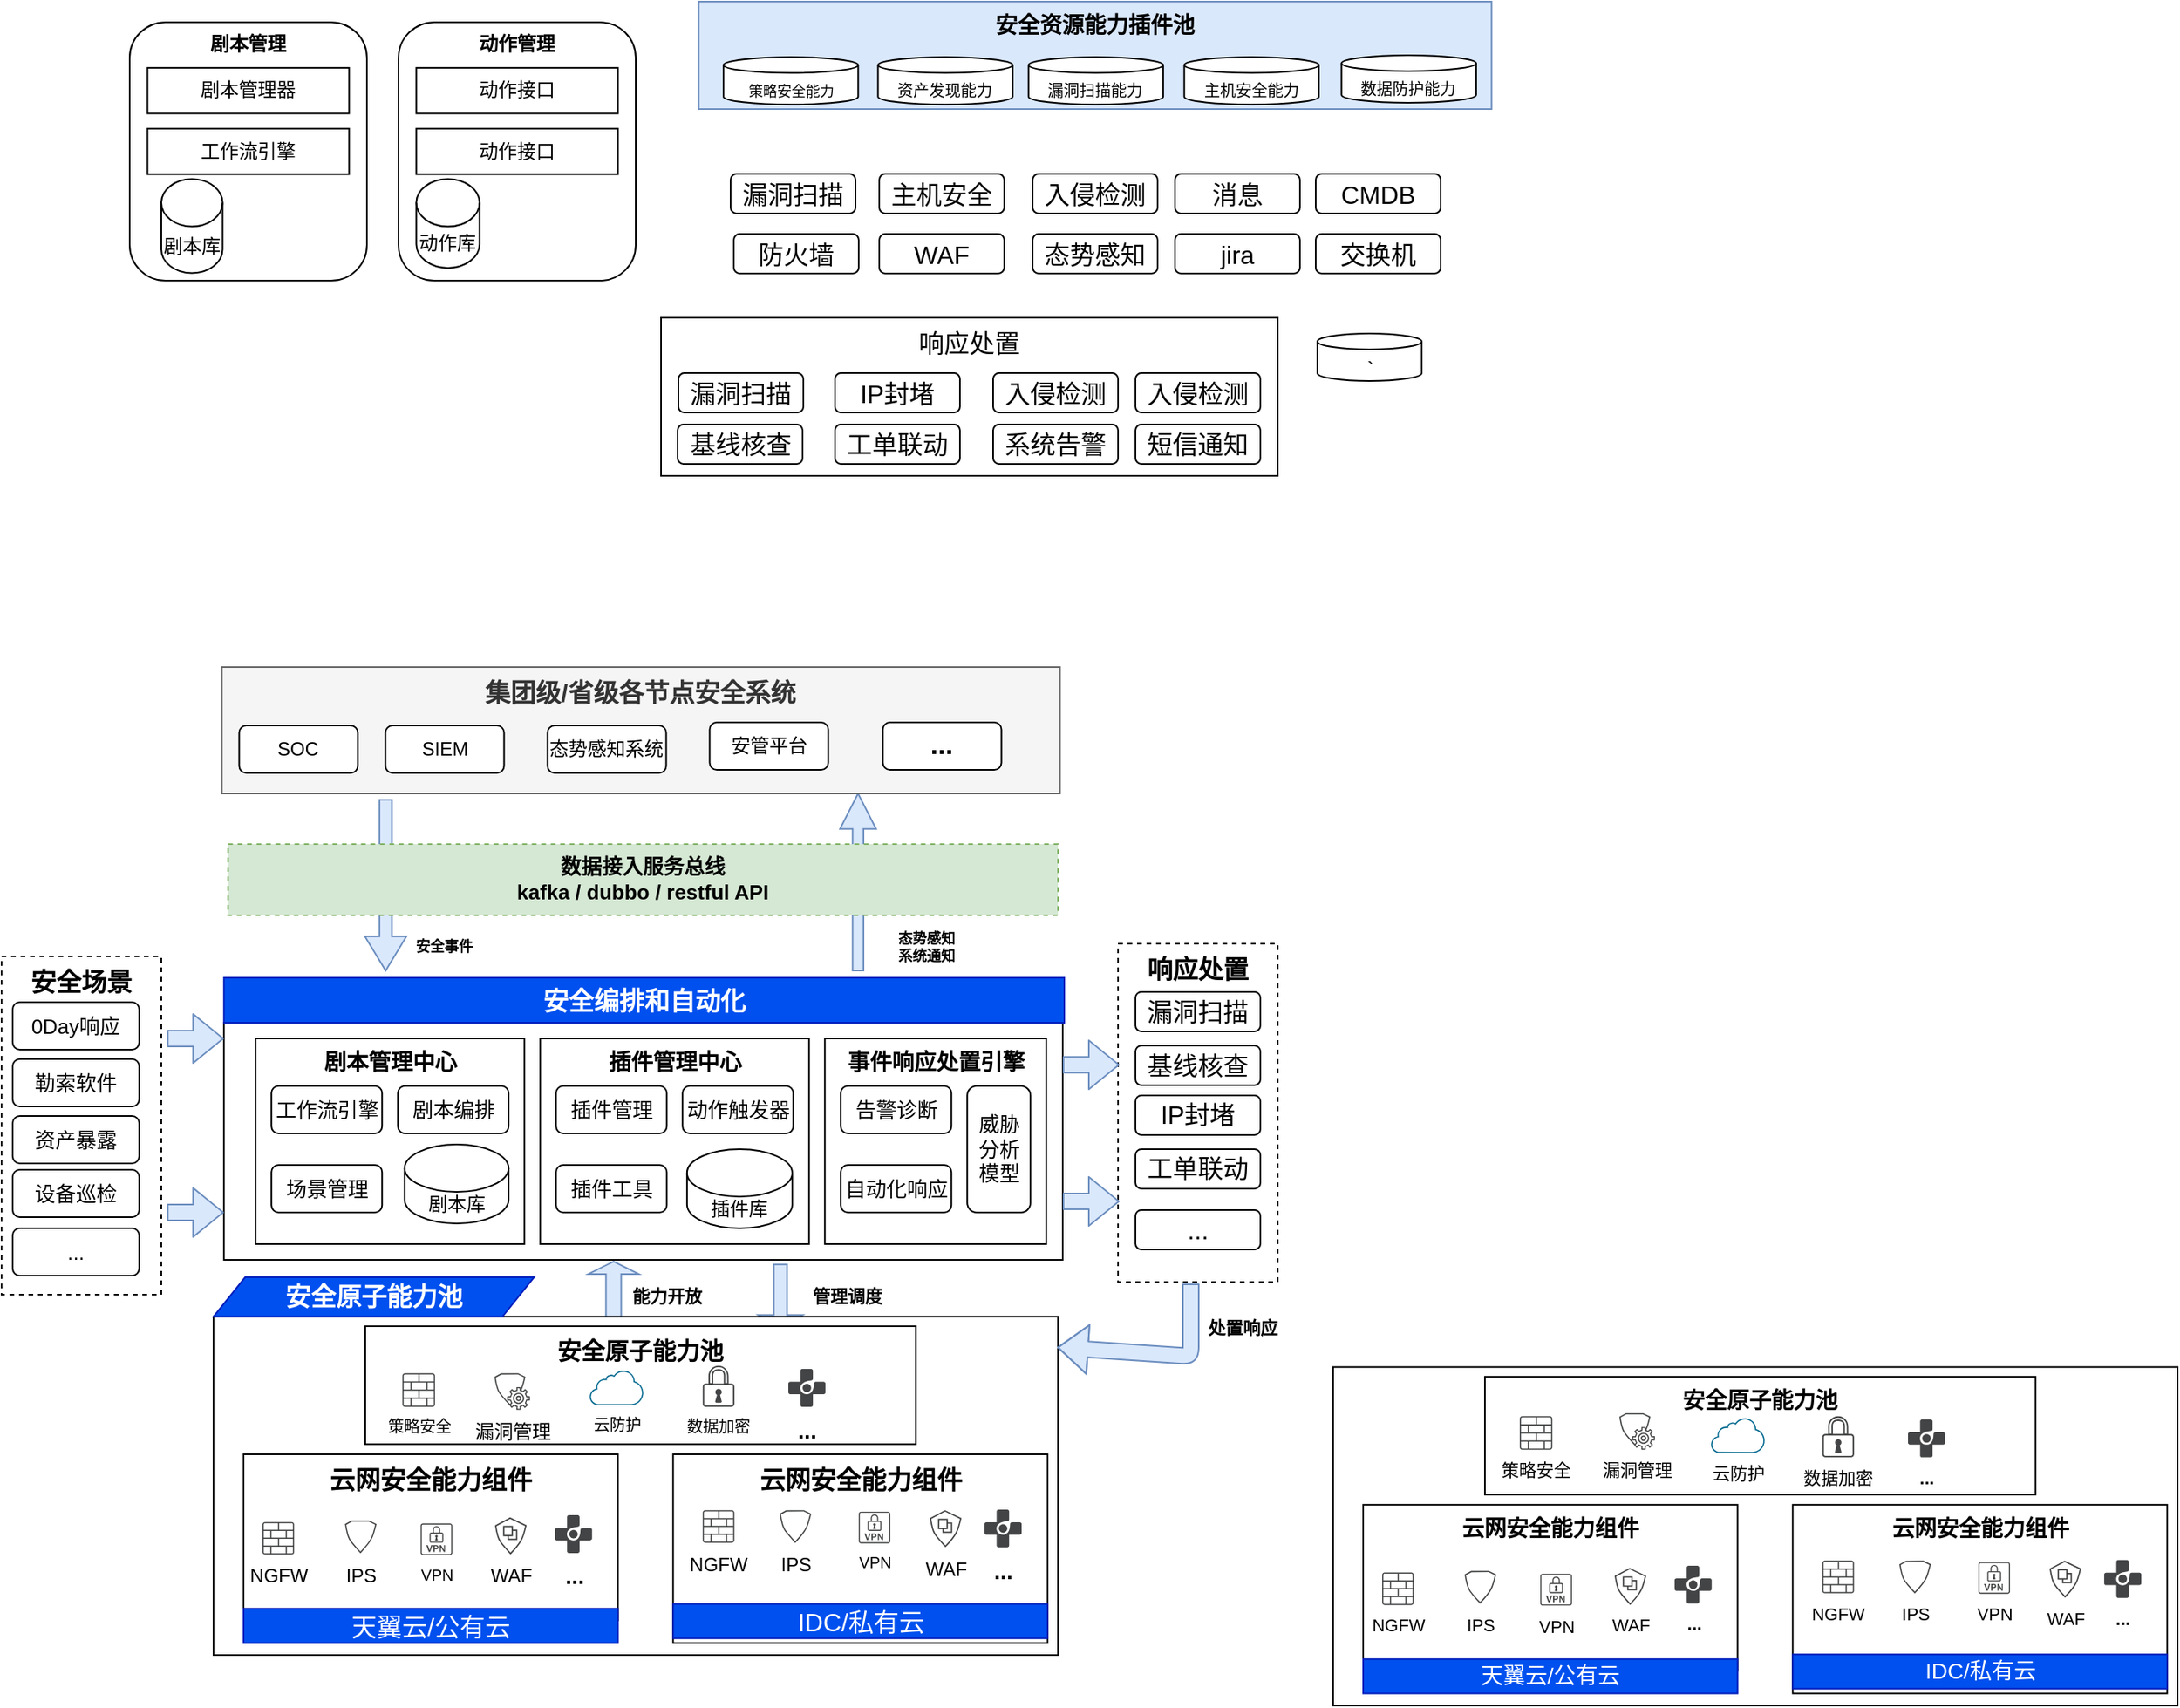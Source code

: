 <mxfile version="14.5.6" type="github">
  <diagram id="lgXi9MjqHc_8DvUxfvyU" name="Page-1">
    <mxGraphModel dx="723" dy="375" grid="0" gridSize="10" guides="1" tooltips="1" connect="1" arrows="1" fold="1" page="1" pageScale="1" pageWidth="827" pageHeight="1169" math="0" shadow="0">
      <root>
        <mxCell id="0" />
        <mxCell id="1" parent="0" />
        <mxCell id="rLhLoXW6RJOid94HNos_-45" value="响应处置" style="rounded=0;whiteSpace=wrap;html=1;fontSize=16;verticalAlign=top;dashed=1;fontStyle=1" parent="1" vertex="1">
          <mxGeometry x="725" y="651" width="101" height="214" as="geometry" />
        </mxCell>
        <mxCell id="vRhrMkSg3RcB3QoWlwg8-2" value="" style="rounded=0;whiteSpace=wrap;html=1;" parent="1" vertex="1">
          <mxGeometry x="159.62" y="701" width="530.38" height="150" as="geometry" />
        </mxCell>
        <mxCell id="vRhrMkSg3RcB3QoWlwg8-110" value="安全资源能力插件池" style="rounded=0;whiteSpace=wrap;html=1;fontSize=14;verticalAlign=top;fontStyle=1;fillColor=#dae8fc;strokeColor=#6c8ebf;" parent="1" vertex="1">
          <mxGeometry x="459.81" y="55" width="501.38" height="68" as="geometry" />
        </mxCell>
        <mxCell id="vRhrMkSg3RcB3QoWlwg8-138" value="" style="shape=singleArrow;direction=north;whiteSpace=wrap;html=1;fontSize=9;fillColor=#dae8fc;strokeColor=#6c8ebf;" parent="1" vertex="1">
          <mxGeometry x="549.18" y="556" width="22.82" height="112" as="geometry" />
        </mxCell>
        <mxCell id="vRhrMkSg3RcB3QoWlwg8-133" value="" style="shape=singleArrow;direction=south;whiteSpace=wrap;html=1;fontSize=9;fillColor=#dae8fc;strokeColor=#6c8ebf;" parent="1" vertex="1">
          <mxGeometry x="248.75" y="560" width="26.25" height="108" as="geometry" />
        </mxCell>
        <mxCell id="vRhrMkSg3RcB3QoWlwg8-141" value="数据接入服务总线&lt;br&gt;kafka / dubbo / restful API" style="rounded=0;whiteSpace=wrap;html=1;fontSize=13;align=center;fillColor=#d5e8d4;strokeColor=#82b366;fontStyle=1;verticalAlign=top;dashed=1;" parent="1" vertex="1">
          <mxGeometry x="162.25" y="588" width="524.75" height="45" as="geometry" />
        </mxCell>
        <mxCell id="vRhrMkSg3RcB3QoWlwg8-28" value="响应处置" style="rounded=0;whiteSpace=wrap;html=1;fontSize=16;verticalAlign=top;" parent="1" vertex="1">
          <mxGeometry x="436" y="255" width="390" height="100" as="geometry" />
        </mxCell>
        <mxCell id="vRhrMkSg3RcB3QoWlwg8-36" value="&lt;b style=&quot;font-size: 10px;&quot;&gt;```&lt;/b&gt;" style="strokeWidth=1;html=1;shape=mxgraph.flowchart.database;whiteSpace=wrap;fontSize=10;verticalAlign=bottom;" parent="1" vertex="1">
          <mxGeometry x="851" y="265" width="66" height="30" as="geometry" />
        </mxCell>
        <mxCell id="vRhrMkSg3RcB3QoWlwg8-37" value="漏洞扫描" style="rounded=1;whiteSpace=wrap;html=1;fontSize=16;" parent="1" vertex="1">
          <mxGeometry x="447" y="290" width="79" height="25" as="geometry" />
        </mxCell>
        <mxCell id="vRhrMkSg3RcB3QoWlwg8-38" value="基线核查" style="rounded=1;whiteSpace=wrap;html=1;fontSize=16;" parent="1" vertex="1">
          <mxGeometry x="446.5" y="322.5" width="79" height="25" as="geometry" />
        </mxCell>
        <mxCell id="vRhrMkSg3RcB3QoWlwg8-39" value="IP封堵" style="rounded=1;whiteSpace=wrap;html=1;fontSize=16;" parent="1" vertex="1">
          <mxGeometry x="546" y="290" width="79" height="25" as="geometry" />
        </mxCell>
        <mxCell id="vRhrMkSg3RcB3QoWlwg8-40" value="工单联动" style="rounded=1;whiteSpace=wrap;html=1;fontSize=16;" parent="1" vertex="1">
          <mxGeometry x="546" y="322.5" width="79" height="25" as="geometry" />
        </mxCell>
        <mxCell id="vRhrMkSg3RcB3QoWlwg8-42" value="入侵检测" style="rounded=1;whiteSpace=wrap;html=1;fontSize=16;" parent="1" vertex="1">
          <mxGeometry x="646" y="290" width="79" height="25" as="geometry" />
        </mxCell>
        <mxCell id="vRhrMkSg3RcB3QoWlwg8-43" value="系统告警" style="rounded=1;whiteSpace=wrap;html=1;fontSize=16;" parent="1" vertex="1">
          <mxGeometry x="646" y="322.5" width="79" height="25" as="geometry" />
        </mxCell>
        <mxCell id="vRhrMkSg3RcB3QoWlwg8-44" value="入侵检测" style="rounded=1;whiteSpace=wrap;html=1;fontSize=16;" parent="1" vertex="1">
          <mxGeometry x="736" y="290" width="79" height="25" as="geometry" />
        </mxCell>
        <mxCell id="vRhrMkSg3RcB3QoWlwg8-46" value="漏洞扫描" style="rounded=1;whiteSpace=wrap;html=1;fontSize=16;" parent="1" vertex="1">
          <mxGeometry x="480" y="164" width="79" height="25" as="geometry" />
        </mxCell>
        <mxCell id="vRhrMkSg3RcB3QoWlwg8-47" value="主机安全" style="rounded=1;whiteSpace=wrap;html=1;fontSize=16;" parent="1" vertex="1">
          <mxGeometry x="574" y="164" width="79" height="25" as="geometry" />
        </mxCell>
        <mxCell id="vRhrMkSg3RcB3QoWlwg8-48" value="入侵检测" style="rounded=1;whiteSpace=wrap;html=1;fontSize=16;" parent="1" vertex="1">
          <mxGeometry x="671" y="164" width="79" height="25" as="geometry" />
        </mxCell>
        <mxCell id="vRhrMkSg3RcB3QoWlwg8-49" value="消息" style="rounded=1;whiteSpace=wrap;html=1;fontSize=16;" parent="1" vertex="1">
          <mxGeometry x="761" y="164" width="79" height="25" as="geometry" />
        </mxCell>
        <mxCell id="vRhrMkSg3RcB3QoWlwg8-50" value="CMDB" style="rounded=1;whiteSpace=wrap;html=1;fontSize=16;" parent="1" vertex="1">
          <mxGeometry x="850" y="164" width="79" height="25" as="geometry" />
        </mxCell>
        <mxCell id="vRhrMkSg3RcB3QoWlwg8-51" value="防火墙" style="rounded=1;whiteSpace=wrap;html=1;fontSize=16;" parent="1" vertex="1">
          <mxGeometry x="482" y="202" width="79" height="25" as="geometry" />
        </mxCell>
        <mxCell id="vRhrMkSg3RcB3QoWlwg8-52" value="WAF" style="rounded=1;whiteSpace=wrap;html=1;fontSize=16;" parent="1" vertex="1">
          <mxGeometry x="574" y="202" width="79" height="25" as="geometry" />
        </mxCell>
        <mxCell id="vRhrMkSg3RcB3QoWlwg8-53" value="态势感知" style="rounded=1;whiteSpace=wrap;html=1;fontSize=16;" parent="1" vertex="1">
          <mxGeometry x="671" y="202" width="79" height="25" as="geometry" />
        </mxCell>
        <mxCell id="vRhrMkSg3RcB3QoWlwg8-54" value="jira" style="rounded=1;whiteSpace=wrap;html=1;fontSize=16;" parent="1" vertex="1">
          <mxGeometry x="761" y="202" width="79" height="25" as="geometry" />
        </mxCell>
        <mxCell id="vRhrMkSg3RcB3QoWlwg8-55" value="交换机" style="rounded=1;whiteSpace=wrap;html=1;fontSize=16;" parent="1" vertex="1">
          <mxGeometry x="850" y="202" width="79" height="25" as="geometry" />
        </mxCell>
        <mxCell id="vRhrMkSg3RcB3QoWlwg8-56" value="短信通知" style="rounded=1;whiteSpace=wrap;html=1;fontSize=16;" parent="1" vertex="1">
          <mxGeometry x="736" y="322.5" width="79" height="25" as="geometry" />
        </mxCell>
        <mxCell id="vRhrMkSg3RcB3QoWlwg8-5" value="剧本管理" style="rounded=1;whiteSpace=wrap;html=1;verticalAlign=top;fontStyle=1" parent="1" vertex="1">
          <mxGeometry x="100" y="68.077" width="150" height="163.462" as="geometry" />
        </mxCell>
        <mxCell id="vRhrMkSg3RcB3QoWlwg8-6" value="剧本管理器" style="rounded=0;whiteSpace=wrap;html=1;" parent="1" vertex="1">
          <mxGeometry x="111.25" y="96.923" width="127.5" height="28.846" as="geometry" />
        </mxCell>
        <mxCell id="vRhrMkSg3RcB3QoWlwg8-7" value="工作流引擎" style="rounded=0;whiteSpace=wrap;html=1;" parent="1" vertex="1">
          <mxGeometry x="111.25" y="135.385" width="127.5" height="28.846" as="geometry" />
        </mxCell>
        <mxCell id="vRhrMkSg3RcB3QoWlwg8-15" value="剧本库" style="shape=cylinder3;whiteSpace=wrap;html=1;boundedLbl=1;backgroundOutline=1;size=15;" parent="1" vertex="1">
          <mxGeometry x="120" y="167.31" width="38.75" height="59.42" as="geometry" />
        </mxCell>
        <mxCell id="vRhrMkSg3RcB3QoWlwg8-16" value="动作管理" style="rounded=1;whiteSpace=wrap;html=1;verticalAlign=top;fontStyle=1" parent="1" vertex="1">
          <mxGeometry x="270" y="68.077" width="150" height="163.462" as="geometry" />
        </mxCell>
        <mxCell id="vRhrMkSg3RcB3QoWlwg8-18" value="动作接口" style="rounded=0;whiteSpace=wrap;html=1;" parent="1" vertex="1">
          <mxGeometry x="281.25" y="135.385" width="127.5" height="28.846" as="geometry" />
        </mxCell>
        <mxCell id="vRhrMkSg3RcB3QoWlwg8-19" value="动作库" style="shape=cylinder3;whiteSpace=wrap;html=1;boundedLbl=1;backgroundOutline=1;size=15;" parent="1" vertex="1">
          <mxGeometry x="281.25" y="167.31" width="40" height="56.15" as="geometry" />
        </mxCell>
        <mxCell id="vRhrMkSg3RcB3QoWlwg8-20" value="动作接口" style="rounded=0;whiteSpace=wrap;html=1;" parent="1" vertex="1">
          <mxGeometry x="281.25" y="96.923" width="127.5" height="28.846" as="geometry" />
        </mxCell>
        <mxCell id="vRhrMkSg3RcB3QoWlwg8-120" value="&lt;span style=&quot;font-size: 16px;&quot;&gt;集团级/省级各节点安全系统&lt;/span&gt;" style="rounded=0;whiteSpace=wrap;html=1;fillColor=#f5f5f5;strokeColor=#666666;fontColor=#333333;verticalAlign=top;fontSize=16;fontStyle=1" parent="1" vertex="1">
          <mxGeometry x="158.25" y="476" width="530" height="80" as="geometry" />
        </mxCell>
        <mxCell id="vRhrMkSg3RcB3QoWlwg8-123" value="" style="shape=singleArrow;direction=south;whiteSpace=wrap;html=1;fontSize=9;fillColor=#dae8fc;strokeColor=#6c8ebf;" parent="1" vertex="1">
          <mxGeometry x="497.5" y="853.92" width="28" height="40" as="geometry" />
        </mxCell>
        <mxCell id="vRhrMkSg3RcB3QoWlwg8-129" value="" style="shape=singleArrow;direction=north;whiteSpace=wrap;html=1;fontSize=9;fillColor=#dae8fc;strokeColor=#6c8ebf;" parent="1" vertex="1">
          <mxGeometry x="390" y="852" width="32" height="40" as="geometry" />
        </mxCell>
        <mxCell id="vRhrMkSg3RcB3QoWlwg8-64" value="&lt;font style=&quot;font-size: 11px&quot;&gt;管理调度&lt;br&gt;&lt;/font&gt;" style="text;html=1;strokeColor=none;fillColor=none;align=center;verticalAlign=middle;whiteSpace=wrap;rounded=0;fontSize=16;fontStyle=1" parent="1" vertex="1">
          <mxGeometry x="515" y="861.5" width="77.5" height="21.5" as="geometry" />
        </mxCell>
        <mxCell id="vRhrMkSg3RcB3QoWlwg8-131" value="&lt;span style=&quot;font-size: 11px&quot;&gt;能力开放&lt;/span&gt;" style="text;html=1;strokeColor=none;fillColor=none;align=center;verticalAlign=middle;whiteSpace=wrap;rounded=0;fontSize=16;fontStyle=1" parent="1" vertex="1">
          <mxGeometry x="401" y="862" width="78" height="20" as="geometry" />
        </mxCell>
        <mxCell id="vRhrMkSg3RcB3QoWlwg8-134" value="安全事件" style="text;html=1;strokeColor=none;fillColor=none;align=center;verticalAlign=middle;whiteSpace=wrap;rounded=0;dashed=1;fontSize=9;fontStyle=1" parent="1" vertex="1">
          <mxGeometry x="269.25" y="643" width="60" height="20" as="geometry" />
        </mxCell>
        <mxCell id="vRhrMkSg3RcB3QoWlwg8-139" value="态势感知&lt;br&gt;系统通知" style="text;html=1;strokeColor=none;fillColor=none;align=center;verticalAlign=middle;whiteSpace=wrap;rounded=0;dashed=1;fontSize=9;fontStyle=1" parent="1" vertex="1">
          <mxGeometry x="574.25" y="643" width="60" height="20" as="geometry" />
        </mxCell>
        <mxCell id="vRhrMkSg3RcB3QoWlwg8-145" value="SOC" style="rounded=1;whiteSpace=wrap;html=1;fontSize=12;align=center;" parent="1" vertex="1">
          <mxGeometry x="169.25" y="513" width="75" height="30" as="geometry" />
        </mxCell>
        <mxCell id="vRhrMkSg3RcB3QoWlwg8-146" value="SIEM" style="rounded=1;whiteSpace=wrap;html=1;fontSize=12;align=center;" parent="1" vertex="1">
          <mxGeometry x="261.75" y="513" width="75" height="30" as="geometry" />
        </mxCell>
        <mxCell id="vRhrMkSg3RcB3QoWlwg8-147" value="态势感知系统" style="rounded=1;whiteSpace=wrap;html=1;fontSize=12;align=center;" parent="1" vertex="1">
          <mxGeometry x="364.25" y="513" width="75" height="30" as="geometry" />
        </mxCell>
        <mxCell id="vRhrMkSg3RcB3QoWlwg8-148" value="&lt;b&gt;&lt;font style=&quot;font-size: 17px&quot;&gt;...&lt;/font&gt;&lt;/b&gt;" style="rounded=1;whiteSpace=wrap;html=1;fontSize=12;align=center;" parent="1" vertex="1">
          <mxGeometry x="576.25" y="511" width="75" height="30" as="geometry" />
        </mxCell>
        <mxCell id="vRhrMkSg3RcB3QoWlwg8-149" value="安管平台" style="rounded=1;whiteSpace=wrap;html=1;fontSize=12;align=center;" parent="1" vertex="1">
          <mxGeometry x="466.75" y="511" width="75" height="30" as="geometry" />
        </mxCell>
        <mxCell id="vRhrMkSg3RcB3QoWlwg8-3" value="&lt;b&gt;安全编排和自动化&lt;/b&gt;" style="rounded=0;whiteSpace=wrap;html=1;fillColor=#0050ef;strokeColor=#001DBC;fontColor=#ffffff;fontSize=16;" parent="1" vertex="1">
          <mxGeometry x="159.62" y="672.54" width="531.38" height="28.46" as="geometry" />
        </mxCell>
        <mxCell id="vRhrMkSg3RcB3QoWlwg8-153" value="剧本管理中心" style="rounded=0;whiteSpace=wrap;html=1;fontSize=14;align=center;verticalAlign=top;fontStyle=1" parent="1" vertex="1">
          <mxGeometry x="179.62" y="711" width="170" height="130" as="geometry" />
        </mxCell>
        <mxCell id="vRhrMkSg3RcB3QoWlwg8-154" value="工作流引擎" style="rounded=1;whiteSpace=wrap;html=1;fontSize=13;" parent="1" vertex="1">
          <mxGeometry x="189.62" y="741" width="70" height="30" as="geometry" />
        </mxCell>
        <mxCell id="vRhrMkSg3RcB3QoWlwg8-155" value="剧本编排" style="rounded=1;whiteSpace=wrap;html=1;fontSize=13;" parent="1" vertex="1">
          <mxGeometry x="269.62" y="741" width="70" height="30" as="geometry" />
        </mxCell>
        <mxCell id="vRhrMkSg3RcB3QoWlwg8-156" value="剧本库" style="shape=cylinder3;whiteSpace=wrap;html=1;boundedLbl=1;backgroundOutline=1;size=15;" parent="1" vertex="1">
          <mxGeometry x="273.87" y="778" width="65.75" height="50" as="geometry" />
        </mxCell>
        <mxCell id="vRhrMkSg3RcB3QoWlwg8-157" value="插件管理中心" style="rounded=0;whiteSpace=wrap;html=1;fontSize=14;align=center;verticalAlign=top;fontStyle=1" parent="1" vertex="1">
          <mxGeometry x="359.62" y="711" width="170" height="130" as="geometry" />
        </mxCell>
        <mxCell id="vRhrMkSg3RcB3QoWlwg8-158" value="插件管理" style="rounded=1;whiteSpace=wrap;html=1;fontSize=13;" parent="1" vertex="1">
          <mxGeometry x="369.62" y="741" width="70" height="30" as="geometry" />
        </mxCell>
        <mxCell id="vRhrMkSg3RcB3QoWlwg8-159" value="动作触发器" style="rounded=1;whiteSpace=wrap;html=1;fontSize=13;" parent="1" vertex="1">
          <mxGeometry x="449.62" y="741" width="70" height="30" as="geometry" />
        </mxCell>
        <mxCell id="vRhrMkSg3RcB3QoWlwg8-162" value="场景管理" style="rounded=1;whiteSpace=wrap;html=1;fontSize=13;" parent="1" vertex="1">
          <mxGeometry x="189.62" y="791" width="70" height="30" as="geometry" />
        </mxCell>
        <mxCell id="vRhrMkSg3RcB3QoWlwg8-163" value="插件工具" style="rounded=1;whiteSpace=wrap;html=1;fontSize=13;" parent="1" vertex="1">
          <mxGeometry x="369.62" y="791" width="70" height="30" as="geometry" />
        </mxCell>
        <mxCell id="vRhrMkSg3RcB3QoWlwg8-164" value="插件库" style="shape=cylinder3;whiteSpace=wrap;html=1;boundedLbl=1;backgroundOutline=1;size=15;" parent="1" vertex="1">
          <mxGeometry x="452.43" y="781" width="66.57" height="50" as="geometry" />
        </mxCell>
        <mxCell id="vRhrMkSg3RcB3QoWlwg8-165" value="事件响应处置引擎" style="rounded=0;whiteSpace=wrap;html=1;fontSize=14;align=center;verticalAlign=top;fontStyle=1" parent="1" vertex="1">
          <mxGeometry x="539.62" y="711" width="140" height="130" as="geometry" />
        </mxCell>
        <mxCell id="vRhrMkSg3RcB3QoWlwg8-166" value="告警诊断" style="rounded=1;whiteSpace=wrap;html=1;fontSize=13;" parent="1" vertex="1">
          <mxGeometry x="549.62" y="741" width="70" height="30" as="geometry" />
        </mxCell>
        <mxCell id="vRhrMkSg3RcB3QoWlwg8-167" value="自动化响应" style="rounded=1;whiteSpace=wrap;html=1;fontSize=13;" parent="1" vertex="1">
          <mxGeometry x="549.62" y="791" width="70" height="30" as="geometry" />
        </mxCell>
        <mxCell id="vRhrMkSg3RcB3QoWlwg8-168" value="威胁分析模型" style="rounded=1;whiteSpace=wrap;html=1;fontSize=13;" parent="1" vertex="1">
          <mxGeometry x="629.62" y="741" width="40" height="80" as="geometry" />
        </mxCell>
        <mxCell id="rLhLoXW6RJOid94HNos_-7" value="" style="group" parent="1" vertex="1" connectable="0">
          <mxGeometry x="475.5" y="89.0" width="475.939" height="31.11" as="geometry" />
        </mxCell>
        <mxCell id="vRhrMkSg3RcB3QoWlwg8-31" value="&lt;font style=&quot;font-size: 9px&quot;&gt;策略安全能力&lt;/font&gt;" style="strokeWidth=1;html=1;shape=mxgraph.flowchart.database;whiteSpace=wrap;fontSize=9;verticalAlign=bottom;" parent="rLhLoXW6RJOid94HNos_-7" vertex="1">
          <mxGeometry y="1.11" width="85.168" height="30.0" as="geometry" />
        </mxCell>
        <mxCell id="vRhrMkSg3RcB3QoWlwg8-32" value="资产发现能力" style="strokeWidth=1;html=1;shape=mxgraph.flowchart.database;whiteSpace=wrap;fontSize=10;verticalAlign=bottom;" parent="rLhLoXW6RJOid94HNos_-7" vertex="1">
          <mxGeometry x="97.693" y="1.11" width="85.168" height="30.0" as="geometry" />
        </mxCell>
        <mxCell id="vRhrMkSg3RcB3QoWlwg8-33" value="漏洞扫描能力" style="strokeWidth=1;html=1;shape=mxgraph.flowchart.database;whiteSpace=wrap;fontSize=10;verticalAlign=bottom;" parent="rLhLoXW6RJOid94HNos_-7" vertex="1">
          <mxGeometry x="192.881" y="1.11" width="85.168" height="30.0" as="geometry" />
        </mxCell>
        <mxCell id="vRhrMkSg3RcB3QoWlwg8-34" value="主机安全能力" style="strokeWidth=1;html=1;shape=mxgraph.flowchart.database;whiteSpace=wrap;fontSize=10;verticalAlign=bottom;" parent="rLhLoXW6RJOid94HNos_-7" vertex="1">
          <mxGeometry x="291.325" y="1.11" width="85.168" height="30.0" as="geometry" />
        </mxCell>
        <mxCell id="vRhrMkSg3RcB3QoWlwg8-35" value="数据防护能力" style="strokeWidth=1;html=1;shape=mxgraph.flowchart.database;whiteSpace=wrap;fontSize=10;verticalAlign=bottom;" parent="rLhLoXW6RJOid94HNos_-7" vertex="1">
          <mxGeometry x="390.771" width="85.168" height="30.0" as="geometry" />
        </mxCell>
        <mxCell id="rLhLoXW6RJOid94HNos_-31" value="" style="group;verticalAlign=top;" parent="1" vertex="1" connectable="0">
          <mxGeometry x="153" y="862" width="534" height="239" as="geometry" />
        </mxCell>
        <mxCell id="rLhLoXW6RJOid94HNos_-20" value="" style="group" parent="rLhLoXW6RJOid94HNos_-31" vertex="1" connectable="0">
          <mxGeometry width="534" height="239" as="geometry" />
        </mxCell>
        <mxCell id="vRhrMkSg3RcB3QoWlwg8-57" value="" style="rounded=0;whiteSpace=wrap;html=1;fontSize=16;" parent="rLhLoXW6RJOid94HNos_-20" vertex="1">
          <mxGeometry y="24.897" width="534" height="214.103" as="geometry" />
        </mxCell>
        <mxCell id="vRhrMkSg3RcB3QoWlwg8-58" value="安全原子能力池" style="shape=parallelogram;perimeter=parallelogramPerimeter;whiteSpace=wrap;html=1;fixedSize=1;fontSize=16;fillColor=#0050ef;strokeColor=#001DBC;fontColor=#ffffff;fontStyle=1" parent="rLhLoXW6RJOid94HNos_-20" vertex="1">
          <mxGeometry width="202.733" height="24.895" as="geometry" />
        </mxCell>
        <mxCell id="rLhLoXW6RJOid94HNos_-8" value="安全原子能力池" style="rounded=0;whiteSpace=wrap;html=1;verticalAlign=top;fontStyle=1;fontSize=15;" parent="rLhLoXW6RJOid94HNos_-20" vertex="1">
          <mxGeometry x="95.977" y="31" width="348.172" height="74.64" as="geometry" />
        </mxCell>
        <mxCell id="rLhLoXW6RJOid94HNos_-26" value="&lt;b&gt;&lt;font style=&quot;font-size: 14px&quot;&gt;...&lt;/font&gt;&lt;/b&gt;" style="pointerEvents=1;shadow=0;dashed=0;html=1;strokeColor=none;fillColor=#434445;aspect=fixed;labelPosition=center;verticalLabelPosition=bottom;verticalAlign=top;align=center;outlineConnect=0;shape=mxgraph.vvd.volumes_agent;fontSize=12;" parent="rLhLoXW6RJOid94HNos_-20" vertex="1">
          <mxGeometry x="363.488" y="58.056" width="23.463" height="23.941" as="geometry" />
        </mxCell>
        <mxCell id="rLhLoXW6RJOid94HNos_-25" value="数据加密" style="pointerEvents=1;shadow=0;dashed=0;html=1;strokeColor=none;fillColor=#434445;aspect=fixed;labelPosition=center;verticalLabelPosition=bottom;verticalAlign=top;align=center;outlineConnect=0;shape=mxgraph.vvd.security;fontSize=10;" parent="rLhLoXW6RJOid94HNos_-20" vertex="1">
          <mxGeometry x="309.373" y="56" width="20.02" height="26" as="geometry" />
        </mxCell>
        <mxCell id="rLhLoXW6RJOid94HNos_-23" value="云防护" style="pointerEvents=1;shadow=0;dashed=0;html=1;strokeColor=none;aspect=fixed;labelPosition=center;verticalLabelPosition=bottom;verticalAlign=top;align=center;outlineConnect=0;shape=mxgraph.vvd.cloud_computing;fillColor=#066A90;fontSize=10;" parent="rLhLoXW6RJOid94HNos_-20" vertex="1">
          <mxGeometry x="237.901" y="59.03" width="34.38" height="22" as="geometry" />
        </mxCell>
        <mxCell id="rLhLoXW6RJOid94HNos_-24" value="漏洞管理" style="pointerEvents=1;shadow=0;dashed=0;html=1;strokeColor=none;fillColor=#434445;aspect=fixed;labelPosition=center;verticalLabelPosition=bottom;verticalAlign=top;align=center;outlineConnect=0;shape=mxgraph.vvd.protection_group_config;fontSize=12;" parent="rLhLoXW6RJOid94HNos_-20" vertex="1">
          <mxGeometry x="177.659" y="60.756" width="22.474" height="23.169" as="geometry" />
        </mxCell>
        <mxCell id="rLhLoXW6RJOid94HNos_-19" value="策略安全" style="pointerEvents=1;shadow=0;dashed=0;html=1;strokeColor=none;fillColor=#434445;aspect=fixed;labelPosition=center;verticalLabelPosition=bottom;verticalAlign=top;align=center;outlineConnect=0;shape=mxgraph.vvd.logical_firewall;fontSize=10;" parent="rLhLoXW6RJOid94HNos_-20" vertex="1">
          <mxGeometry x="119.463" y="60.759" width="20.605" height="21.238" as="geometry" />
        </mxCell>
        <mxCell id="vRhrMkSg3RcB3QoWlwg8-97" value="" style="group" parent="rLhLoXW6RJOid94HNos_-20" vertex="1" connectable="0">
          <mxGeometry x="19.005" y="112.002" width="236.738" height="119.375" as="geometry" />
        </mxCell>
        <mxCell id="vRhrMkSg3RcB3QoWlwg8-65" value="&lt;b&gt;云网安全能力组件&lt;/b&gt;" style="rounded=0;whiteSpace=wrap;html=1;fontSize=16;verticalAlign=top;" parent="vRhrMkSg3RcB3QoWlwg8-97" vertex="1">
          <mxGeometry width="236.737" height="105" as="geometry" />
        </mxCell>
        <mxCell id="vRhrMkSg3RcB3QoWlwg8-71" value="天翼云/公有云" style="rounded=0;whiteSpace=wrap;html=1;fontSize=16;fillColor=#0050ef;strokeColor=#001DBC;fontColor=#ffffff;" parent="vRhrMkSg3RcB3QoWlwg8-97" vertex="1">
          <mxGeometry y="97.671" width="236.738" height="21.705" as="geometry" />
        </mxCell>
        <mxCell id="vRhrMkSg3RcB3QoWlwg8-81" value="VPN" style="pointerEvents=1;shadow=0;dashed=0;html=1;strokeColor=none;fillColor=#434445;aspect=fixed;labelPosition=center;verticalLabelPosition=bottom;verticalAlign=top;align=center;outlineConnect=0;shape=mxgraph.vvd.vpn;fontSize=10;" parent="vRhrMkSg3RcB3QoWlwg8-97" vertex="1">
          <mxGeometry x="111.997" y="43.753" width="20" height="20" as="geometry" />
        </mxCell>
        <mxCell id="vRhrMkSg3RcB3QoWlwg8-91" value="IPS" style="pointerEvents=1;shadow=0;dashed=0;html=1;strokeColor=none;fillColor=#434445;aspect=fixed;labelPosition=center;verticalLabelPosition=bottom;verticalAlign=top;align=center;outlineConnect=0;shape=mxgraph.vvd.protection_group;fontSize=12;" parent="vRhrMkSg3RcB3QoWlwg8-97" vertex="1">
          <mxGeometry x="64.116" y="41.827" width="20" height="20.83" as="geometry" />
        </mxCell>
        <mxCell id="vRhrMkSg3RcB3QoWlwg8-96" value="&lt;b&gt;&lt;font style=&quot;font-size: 14px&quot;&gt;...&lt;/font&gt;&lt;/b&gt;" style="pointerEvents=1;shadow=0;dashed=0;html=1;strokeColor=none;fillColor=#434445;aspect=fixed;labelPosition=center;verticalLabelPosition=bottom;verticalAlign=top;align=center;outlineConnect=0;shape=mxgraph.vvd.volumes_agent;fontSize=12;" parent="vRhrMkSg3RcB3QoWlwg8-97" vertex="1">
          <mxGeometry x="196.907" y="38.543" width="23.463" height="23.941" as="geometry" />
        </mxCell>
        <mxCell id="LI3HctmpDBwnAD7-CVhM-4" value="WAF" style="pointerEvents=1;shadow=0;dashed=0;html=1;strokeColor=none;fillColor=#434445;aspect=fixed;labelPosition=center;verticalLabelPosition=bottom;verticalAlign=top;align=center;outlineConnect=0;shape=mxgraph.vvd.vshield;" vertex="1" parent="vRhrMkSg3RcB3QoWlwg8-97">
          <mxGeometry x="158.995" y="39.898" width="20" height="23.53" as="geometry" />
        </mxCell>
        <mxCell id="vRhrMkSg3RcB3QoWlwg8-114" value="NGFW" style="pointerEvents=1;shadow=0;dashed=0;html=1;strokeColor=none;fillColor=#434445;aspect=fixed;labelPosition=center;verticalLabelPosition=bottom;verticalAlign=top;align=center;outlineConnect=0;shape=mxgraph.vvd.logical_firewall;fontSize=12;" parent="vRhrMkSg3RcB3QoWlwg8-97" vertex="1">
          <mxGeometry x="11.996" y="42.817" width="20" height="20.61" as="geometry" />
        </mxCell>
        <mxCell id="vRhrMkSg3RcB3QoWlwg8-100" value="&lt;b&gt;云网安全能力组件&lt;/b&gt;" style="rounded=0;whiteSpace=wrap;html=1;fontSize=16;verticalAlign=top;" parent="rLhLoXW6RJOid94HNos_-20" vertex="1">
          <mxGeometry x="290.645" y="112.002" width="236.738" height="119.375" as="geometry" />
        </mxCell>
        <mxCell id="vRhrMkSg3RcB3QoWlwg8-105" value="NGFW" style="pointerEvents=1;shadow=0;dashed=0;html=1;strokeColor=none;fillColor=#434445;aspect=fixed;labelPosition=center;verticalLabelPosition=bottom;verticalAlign=top;align=center;outlineConnect=0;shape=mxgraph.vvd.logical_firewall;fontSize=12;" parent="rLhLoXW6RJOid94HNos_-20" vertex="1">
          <mxGeometry x="309.371" y="147.349" width="20" height="20.61" as="geometry" />
        </mxCell>
        <mxCell id="vRhrMkSg3RcB3QoWlwg8-104" value="IPS" style="pointerEvents=1;shadow=0;dashed=0;html=1;strokeColor=none;fillColor=#434445;aspect=fixed;labelPosition=center;verticalLabelPosition=bottom;verticalAlign=top;align=center;outlineConnect=0;shape=mxgraph.vvd.protection_group;fontSize=12;" parent="rLhLoXW6RJOid94HNos_-20" vertex="1">
          <mxGeometry x="358.001" y="147.349" width="20" height="20.83" as="geometry" />
        </mxCell>
        <mxCell id="LI3HctmpDBwnAD7-CVhM-3" value="WAF" style="pointerEvents=1;shadow=0;dashed=0;html=1;strokeColor=none;fillColor=#434445;aspect=fixed;labelPosition=center;verticalLabelPosition=bottom;verticalAlign=top;align=center;outlineConnect=0;shape=mxgraph.vvd.vshield;" vertex="1" parent="rLhLoXW6RJOid94HNos_-20">
          <mxGeometry x="453" y="147.35" width="20" height="23.53" as="geometry" />
        </mxCell>
        <mxCell id="vRhrMkSg3RcB3QoWlwg8-99" value="" style="group;fontStyle=1" parent="rLhLoXW6RJOid94HNos_-31" vertex="1" connectable="0">
          <mxGeometry x="290.645" y="109.002" width="236.738" height="119.375" as="geometry" />
        </mxCell>
        <mxCell id="vRhrMkSg3RcB3QoWlwg8-101" value="IDC/私有云" style="rounded=0;whiteSpace=wrap;html=1;fontSize=16;fillColor=#0050ef;strokeColor=#001DBC;fontColor=#ffffff;" parent="vRhrMkSg3RcB3QoWlwg8-99" vertex="1">
          <mxGeometry y="97.671" width="236.738" height="21.705" as="geometry" />
        </mxCell>
        <mxCell id="vRhrMkSg3RcB3QoWlwg8-102" value="VPN" style="pointerEvents=1;shadow=0;dashed=0;html=1;strokeColor=none;fillColor=#434445;aspect=fixed;labelPosition=center;verticalLabelPosition=bottom;verticalAlign=top;align=center;outlineConnect=0;shape=mxgraph.vvd.vpn;fontSize=10;" parent="vRhrMkSg3RcB3QoWlwg8-99" vertex="1">
          <mxGeometry x="117.354" y="39.313" width="20" height="20" as="geometry" />
        </mxCell>
        <mxCell id="vRhrMkSg3RcB3QoWlwg8-106" value="&lt;b&gt;&lt;font style=&quot;font-size: 14px&quot;&gt;...&lt;/font&gt;&lt;/b&gt;" style="pointerEvents=1;shadow=0;dashed=0;html=1;strokeColor=none;fillColor=#434445;aspect=fixed;labelPosition=center;verticalLabelPosition=bottom;verticalAlign=top;align=center;outlineConnect=0;shape=mxgraph.vvd.volumes_agent;fontSize=12;" parent="vRhrMkSg3RcB3QoWlwg8-99" vertex="1">
          <mxGeometry x="196.907" y="37.953" width="23.463" height="23.941" as="geometry" />
        </mxCell>
        <mxCell id="vRhrMkSg3RcB3QoWlwg8-21" value="安全场景" style="rounded=0;whiteSpace=wrap;html=1;fontSize=16;verticalAlign=top;dashed=1;fontStyle=1" parent="1" vertex="1">
          <mxGeometry x="19" y="659" width="101" height="214" as="geometry" />
        </mxCell>
        <mxCell id="vRhrMkSg3RcB3QoWlwg8-23" value="设备巡检" style="rounded=1;whiteSpace=wrap;html=1;fontSize=13;" parent="1" vertex="1">
          <mxGeometry x="26" y="794" width="80" height="30" as="geometry" />
        </mxCell>
        <mxCell id="vRhrMkSg3RcB3QoWlwg8-24" value="资产暴露" style="rounded=1;whiteSpace=wrap;html=1;fontSize=13;" parent="1" vertex="1">
          <mxGeometry x="26" y="760" width="80" height="30" as="geometry" />
        </mxCell>
        <mxCell id="vRhrMkSg3RcB3QoWlwg8-25" value="0Day响应" style="rounded=1;whiteSpace=wrap;html=1;fontSize=13;" parent="1" vertex="1">
          <mxGeometry x="26" y="688" width="80" height="30" as="geometry" />
        </mxCell>
        <mxCell id="vRhrMkSg3RcB3QoWlwg8-26" value="勒索软件" style="rounded=1;whiteSpace=wrap;html=1;fontSize=13;" parent="1" vertex="1">
          <mxGeometry x="26" y="724" width="80" height="30" as="geometry" />
        </mxCell>
        <mxCell id="vRhrMkSg3RcB3QoWlwg8-27" value="..." style="rounded=1;whiteSpace=wrap;html=1;fontSize=13;" parent="1" vertex="1">
          <mxGeometry x="26" y="831" width="80" height="30" as="geometry" />
        </mxCell>
        <mxCell id="rLhLoXW6RJOid94HNos_-16" value="" style="shape=flexArrow;endArrow=classic;html=1;fontSize=13;fillColor=#dae8fc;strokeColor=#6c8ebf;" parent="1" edge="1">
          <mxGeometry x="27.62" y="625.34" width="50" height="50" as="geometry">
            <mxPoint x="123.62" y="711" as="sourcePoint" />
            <mxPoint x="159.62" y="711" as="targetPoint" />
          </mxGeometry>
        </mxCell>
        <mxCell id="rLhLoXW6RJOid94HNos_-17" value="" style="shape=flexArrow;endArrow=classic;html=1;fontSize=13;fillColor=#dae8fc;strokeColor=#6c8ebf;" parent="1" edge="1">
          <mxGeometry x="27.62" y="624" width="50" height="50" as="geometry">
            <mxPoint x="123.62" y="821" as="sourcePoint" />
            <mxPoint x="159.62" y="821" as="targetPoint" />
          </mxGeometry>
        </mxCell>
        <mxCell id="rLhLoXW6RJOid94HNos_-33" value="漏洞扫描" style="rounded=1;whiteSpace=wrap;html=1;fontSize=16;" parent="1" vertex="1">
          <mxGeometry x="736" y="681.46" width="79" height="25" as="geometry" />
        </mxCell>
        <mxCell id="rLhLoXW6RJOid94HNos_-34" value="基线核查" style="rounded=1;whiteSpace=wrap;html=1;fontSize=16;" parent="1" vertex="1">
          <mxGeometry x="736" y="715.46" width="79" height="25" as="geometry" />
        </mxCell>
        <mxCell id="rLhLoXW6RJOid94HNos_-35" value="IP封堵" style="rounded=1;whiteSpace=wrap;html=1;fontSize=16;" parent="1" vertex="1">
          <mxGeometry x="736" y="746.96" width="79" height="25" as="geometry" />
        </mxCell>
        <mxCell id="rLhLoXW6RJOid94HNos_-36" value="工单联动" style="rounded=1;whiteSpace=wrap;html=1;fontSize=16;" parent="1" vertex="1">
          <mxGeometry x="736" y="780.96" width="79" height="25" as="geometry" />
        </mxCell>
        <mxCell id="rLhLoXW6RJOid94HNos_-38" value="..." style="rounded=1;whiteSpace=wrap;html=1;fontSize=16;" parent="1" vertex="1">
          <mxGeometry x="736" y="819.46" width="79" height="25" as="geometry" />
        </mxCell>
        <mxCell id="rLhLoXW6RJOid94HNos_-56" value="" style="shape=flexArrow;endArrow=classic;html=1;fontSize=13;fillColor=#dae8fc;strokeColor=#6c8ebf;" parent="1" edge="1">
          <mxGeometry x="594" y="641.96" width="50" height="50" as="geometry">
            <mxPoint x="690" y="727.62" as="sourcePoint" />
            <mxPoint x="726" y="727.62" as="targetPoint" />
          </mxGeometry>
        </mxCell>
        <mxCell id="rLhLoXW6RJOid94HNos_-57" value="" style="shape=flexArrow;endArrow=classic;html=1;fontSize=13;fillColor=#dae8fc;strokeColor=#6c8ebf;" parent="1" edge="1">
          <mxGeometry x="594" y="617" width="50" height="50" as="geometry">
            <mxPoint x="690.0" y="814" as="sourcePoint" />
            <mxPoint x="726" y="814" as="targetPoint" />
          </mxGeometry>
        </mxCell>
        <mxCell id="rLhLoXW6RJOid94HNos_-58" value="" style="shape=flexArrow;endArrow=classic;html=1;fontSize=13;fillColor=#dae8fc;strokeColor=#6c8ebf;entryX=0.999;entryY=0.091;entryDx=0;entryDy=0;entryPerimeter=0;" parent="1" target="vRhrMkSg3RcB3QoWlwg8-57" edge="1">
          <mxGeometry x="675" y="695" width="50" height="50" as="geometry">
            <mxPoint x="771" y="866" as="sourcePoint" />
            <mxPoint x="807.0" y="892" as="targetPoint" />
            <Array as="points">
              <mxPoint x="771" y="912" />
            </Array>
          </mxGeometry>
        </mxCell>
        <mxCell id="rLhLoXW6RJOid94HNos_-61" value="&lt;span style=&quot;font-size: 11px&quot;&gt;处置响应&lt;/span&gt;" style="text;html=1;strokeColor=none;fillColor=none;align=center;verticalAlign=middle;whiteSpace=wrap;rounded=0;fontSize=16;fontStyle=1" parent="1" vertex="1">
          <mxGeometry x="765" y="882" width="78" height="20" as="geometry" />
        </mxCell>
        <mxCell id="LI3HctmpDBwnAD7-CVhM-8" value="" style="group;verticalAlign=top;fontSize=11;" vertex="1" connectable="0" parent="1">
          <mxGeometry x="861" y="893.92" width="534" height="239" as="geometry" />
        </mxCell>
        <mxCell id="LI3HctmpDBwnAD7-CVhM-9" value="" style="group;fontSize=11;" vertex="1" connectable="0" parent="LI3HctmpDBwnAD7-CVhM-8">
          <mxGeometry width="534" height="239" as="geometry" />
        </mxCell>
        <mxCell id="LI3HctmpDBwnAD7-CVhM-10" value="" style="rounded=0;whiteSpace=wrap;html=1;fontSize=11;" vertex="1" parent="LI3HctmpDBwnAD7-CVhM-9">
          <mxGeometry y="24.897" width="534" height="214.103" as="geometry" />
        </mxCell>
        <mxCell id="LI3HctmpDBwnAD7-CVhM-12" value="&lt;font style=&quot;font-size: 14px&quot;&gt;安全原子能力池&lt;/font&gt;" style="rounded=0;whiteSpace=wrap;html=1;verticalAlign=top;fontStyle=1;fontSize=11;" vertex="1" parent="LI3HctmpDBwnAD7-CVhM-9">
          <mxGeometry x="95.977" y="31" width="348.172" height="74.64" as="geometry" />
        </mxCell>
        <mxCell id="LI3HctmpDBwnAD7-CVhM-13" value="&lt;b style=&quot;font-size: 11px;&quot;&gt;&lt;font style=&quot;font-size: 11px;&quot;&gt;...&lt;/font&gt;&lt;/b&gt;" style="pointerEvents=1;shadow=0;dashed=0;html=1;strokeColor=none;fillColor=#434445;aspect=fixed;labelPosition=center;verticalLabelPosition=bottom;verticalAlign=top;align=center;outlineConnect=0;shape=mxgraph.vvd.volumes_agent;fontSize=11;" vertex="1" parent="LI3HctmpDBwnAD7-CVhM-9">
          <mxGeometry x="363.488" y="58.056" width="23.463" height="23.941" as="geometry" />
        </mxCell>
        <mxCell id="LI3HctmpDBwnAD7-CVhM-14" value="数据加密" style="pointerEvents=1;shadow=0;dashed=0;html=1;strokeColor=none;fillColor=#434445;aspect=fixed;labelPosition=center;verticalLabelPosition=bottom;verticalAlign=top;align=center;outlineConnect=0;shape=mxgraph.vvd.security;fontSize=11;" vertex="1" parent="LI3HctmpDBwnAD7-CVhM-9">
          <mxGeometry x="309.373" y="56" width="20.02" height="26" as="geometry" />
        </mxCell>
        <mxCell id="LI3HctmpDBwnAD7-CVhM-15" value="云防护" style="pointerEvents=1;shadow=0;dashed=0;html=1;strokeColor=none;aspect=fixed;labelPosition=center;verticalLabelPosition=bottom;verticalAlign=top;align=center;outlineConnect=0;shape=mxgraph.vvd.cloud_computing;fillColor=#066A90;fontSize=11;" vertex="1" parent="LI3HctmpDBwnAD7-CVhM-9">
          <mxGeometry x="239.001" y="57.32" width="34.38" height="22" as="geometry" />
        </mxCell>
        <mxCell id="LI3HctmpDBwnAD7-CVhM-16" value="漏洞管理" style="pointerEvents=1;shadow=0;dashed=0;html=1;strokeColor=none;fillColor=#434445;aspect=fixed;labelPosition=center;verticalLabelPosition=bottom;verticalAlign=top;align=center;outlineConnect=0;shape=mxgraph.vvd.protection_group_config;fontSize=11;" vertex="1" parent="LI3HctmpDBwnAD7-CVhM-9">
          <mxGeometry x="180.999" y="54.066" width="22.474" height="23.169" as="geometry" />
        </mxCell>
        <mxCell id="LI3HctmpDBwnAD7-CVhM-17" value="策略安全" style="pointerEvents=1;shadow=0;dashed=0;html=1;strokeColor=none;fillColor=#434445;aspect=fixed;labelPosition=center;verticalLabelPosition=bottom;verticalAlign=top;align=center;outlineConnect=0;shape=mxgraph.vvd.logical_firewall;fontSize=11;" vertex="1" parent="LI3HctmpDBwnAD7-CVhM-9">
          <mxGeometry x="118.003" y="55.999" width="20.605" height="21.238" as="geometry" />
        </mxCell>
        <mxCell id="LI3HctmpDBwnAD7-CVhM-18" value="" style="group;fontSize=12;" vertex="1" connectable="0" parent="LI3HctmpDBwnAD7-CVhM-9">
          <mxGeometry x="19.005" y="112.002" width="236.738" height="119.375" as="geometry" />
        </mxCell>
        <mxCell id="LI3HctmpDBwnAD7-CVhM-19" value="&lt;b&gt;&lt;font style=&quot;font-size: 14px&quot;&gt;云网安全能力组件&lt;/font&gt;&lt;/b&gt;" style="rounded=0;whiteSpace=wrap;html=1;fontSize=11;verticalAlign=top;" vertex="1" parent="LI3HctmpDBwnAD7-CVhM-18">
          <mxGeometry width="236.737" height="105" as="geometry" />
        </mxCell>
        <mxCell id="LI3HctmpDBwnAD7-CVhM-20" value="&lt;font style=&quot;font-size: 14px&quot;&gt;天翼云/公有云&lt;/font&gt;" style="rounded=0;whiteSpace=wrap;html=1;fontSize=11;fillColor=#0050ef;strokeColor=#001DBC;fontColor=#ffffff;" vertex="1" parent="LI3HctmpDBwnAD7-CVhM-18">
          <mxGeometry y="97.671" width="236.738" height="21.705" as="geometry" />
        </mxCell>
        <mxCell id="LI3HctmpDBwnAD7-CVhM-21" value="VPN" style="pointerEvents=1;shadow=0;dashed=0;html=1;strokeColor=none;fillColor=#434445;aspect=fixed;labelPosition=center;verticalLabelPosition=bottom;verticalAlign=top;align=center;outlineConnect=0;shape=mxgraph.vvd.vpn;fontSize=11;" vertex="1" parent="LI3HctmpDBwnAD7-CVhM-18">
          <mxGeometry x="111.997" y="43.753" width="20" height="20" as="geometry" />
        </mxCell>
        <mxCell id="LI3HctmpDBwnAD7-CVhM-22" value="IPS" style="pointerEvents=1;shadow=0;dashed=0;html=1;strokeColor=none;fillColor=#434445;aspect=fixed;labelPosition=center;verticalLabelPosition=bottom;verticalAlign=top;align=center;outlineConnect=0;shape=mxgraph.vvd.protection_group;fontSize=11;" vertex="1" parent="LI3HctmpDBwnAD7-CVhM-18">
          <mxGeometry x="64.116" y="41.827" width="20" height="20.83" as="geometry" />
        </mxCell>
        <mxCell id="LI3HctmpDBwnAD7-CVhM-23" value="&lt;b style=&quot;font-size: 11px;&quot;&gt;&lt;font style=&quot;font-size: 11px;&quot;&gt;...&lt;/font&gt;&lt;/b&gt;" style="pointerEvents=1;shadow=0;dashed=0;html=1;strokeColor=none;fillColor=#434445;aspect=fixed;labelPosition=center;verticalLabelPosition=bottom;verticalAlign=top;align=center;outlineConnect=0;shape=mxgraph.vvd.volumes_agent;fontSize=11;" vertex="1" parent="LI3HctmpDBwnAD7-CVhM-18">
          <mxGeometry x="196.907" y="38.543" width="23.463" height="23.941" as="geometry" />
        </mxCell>
        <mxCell id="LI3HctmpDBwnAD7-CVhM-24" value="WAF" style="pointerEvents=1;shadow=0;dashed=0;html=1;strokeColor=none;fillColor=#434445;aspect=fixed;labelPosition=center;verticalLabelPosition=bottom;verticalAlign=top;align=center;outlineConnect=0;shape=mxgraph.vvd.vshield;fontSize=11;" vertex="1" parent="LI3HctmpDBwnAD7-CVhM-18">
          <mxGeometry x="158.995" y="39.898" width="20" height="23.53" as="geometry" />
        </mxCell>
        <mxCell id="LI3HctmpDBwnAD7-CVhM-25" value="NGFW" style="pointerEvents=1;shadow=0;dashed=0;html=1;strokeColor=none;fillColor=#434445;aspect=fixed;labelPosition=center;verticalLabelPosition=bottom;verticalAlign=top;align=center;outlineConnect=0;shape=mxgraph.vvd.logical_firewall;fontSize=11;" vertex="1" parent="LI3HctmpDBwnAD7-CVhM-18">
          <mxGeometry x="11.996" y="42.817" width="20" height="20.61" as="geometry" />
        </mxCell>
        <mxCell id="LI3HctmpDBwnAD7-CVhM-26" value="&lt;b&gt;&lt;font style=&quot;font-size: 14px&quot;&gt;云网安全能力组件&lt;/font&gt;&lt;/b&gt;" style="rounded=0;whiteSpace=wrap;html=1;fontSize=11;verticalAlign=top;" vertex="1" parent="LI3HctmpDBwnAD7-CVhM-9">
          <mxGeometry x="290.645" y="112.002" width="236.738" height="119.375" as="geometry" />
        </mxCell>
        <mxCell id="LI3HctmpDBwnAD7-CVhM-27" value="NGFW" style="pointerEvents=1;shadow=0;dashed=0;html=1;strokeColor=none;fillColor=#434445;aspect=fixed;labelPosition=center;verticalLabelPosition=bottom;verticalAlign=top;align=center;outlineConnect=0;shape=mxgraph.vvd.logical_firewall;fontSize=11;" vertex="1" parent="LI3HctmpDBwnAD7-CVhM-9">
          <mxGeometry x="309.371" y="147.349" width="20" height="20.61" as="geometry" />
        </mxCell>
        <mxCell id="LI3HctmpDBwnAD7-CVhM-28" value="IPS" style="pointerEvents=1;shadow=0;dashed=0;html=1;strokeColor=none;fillColor=#434445;aspect=fixed;labelPosition=center;verticalLabelPosition=bottom;verticalAlign=top;align=center;outlineConnect=0;shape=mxgraph.vvd.protection_group;fontSize=11;" vertex="1" parent="LI3HctmpDBwnAD7-CVhM-9">
          <mxGeometry x="358.001" y="147.349" width="20" height="20.83" as="geometry" />
        </mxCell>
        <mxCell id="LI3HctmpDBwnAD7-CVhM-29" value="WAF" style="pointerEvents=1;shadow=0;dashed=0;html=1;strokeColor=none;fillColor=#434445;aspect=fixed;labelPosition=center;verticalLabelPosition=bottom;verticalAlign=top;align=center;outlineConnect=0;shape=mxgraph.vvd.vshield;fontSize=11;" vertex="1" parent="LI3HctmpDBwnAD7-CVhM-9">
          <mxGeometry x="453" y="147.35" width="20" height="23.53" as="geometry" />
        </mxCell>
        <mxCell id="LI3HctmpDBwnAD7-CVhM-30" value="" style="group;fontStyle=1;fontSize=11;" vertex="1" connectable="0" parent="LI3HctmpDBwnAD7-CVhM-8">
          <mxGeometry x="290.645" y="109.002" width="236.738" height="119.375" as="geometry" />
        </mxCell>
        <mxCell id="LI3HctmpDBwnAD7-CVhM-31" value="&lt;font style=&quot;font-size: 14px&quot;&gt;IDC/私有云&lt;/font&gt;" style="rounded=0;whiteSpace=wrap;html=1;fontSize=11;fillColor=#0050ef;strokeColor=#001DBC;fontColor=#ffffff;" vertex="1" parent="LI3HctmpDBwnAD7-CVhM-30">
          <mxGeometry y="97.671" width="236.738" height="21.705" as="geometry" />
        </mxCell>
        <mxCell id="LI3HctmpDBwnAD7-CVhM-32" value="VPN" style="pointerEvents=1;shadow=0;dashed=0;html=1;strokeColor=none;fillColor=#434445;aspect=fixed;labelPosition=center;verticalLabelPosition=bottom;verticalAlign=top;align=center;outlineConnect=0;shape=mxgraph.vvd.vpn;fontSize=11;" vertex="1" parent="LI3HctmpDBwnAD7-CVhM-30">
          <mxGeometry x="117.354" y="39.313" width="20" height="20" as="geometry" />
        </mxCell>
        <mxCell id="LI3HctmpDBwnAD7-CVhM-33" value="&lt;b style=&quot;font-size: 11px;&quot;&gt;&lt;font style=&quot;font-size: 11px;&quot;&gt;...&lt;/font&gt;&lt;/b&gt;" style="pointerEvents=1;shadow=0;dashed=0;html=1;strokeColor=none;fillColor=#434445;aspect=fixed;labelPosition=center;verticalLabelPosition=bottom;verticalAlign=top;align=center;outlineConnect=0;shape=mxgraph.vvd.volumes_agent;fontSize=11;" vertex="1" parent="LI3HctmpDBwnAD7-CVhM-30">
          <mxGeometry x="196.907" y="37.953" width="23.463" height="23.941" as="geometry" />
        </mxCell>
      </root>
    </mxGraphModel>
  </diagram>
</mxfile>
